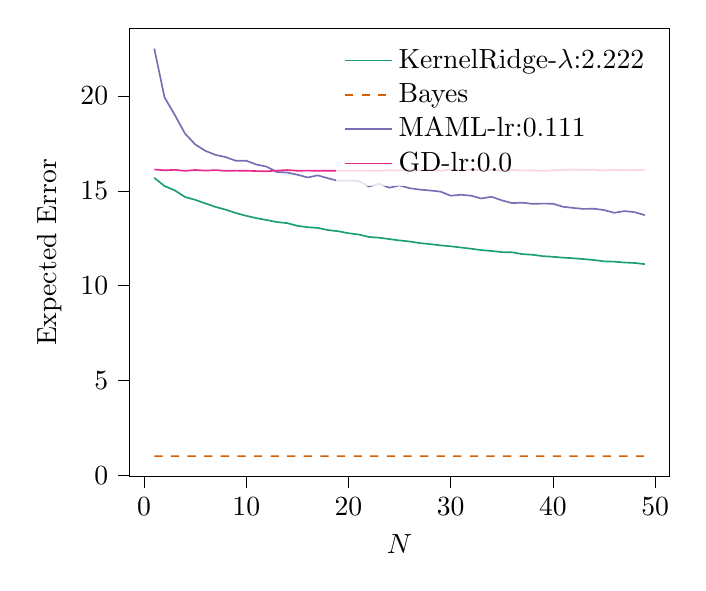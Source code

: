 % This file was created with tikzplotlib v0.10.1.
\begin{tikzpicture}

\definecolor{chocolate217952}{RGB}{217,95,2}
\definecolor{darkcyan27158119}{RGB}{27,158,119}
\definecolor{darkgray176}{RGB}{176,176,176}
\definecolor{deeppink23141138}{RGB}{231,41,138}
\definecolor{lightslategray117112179}{RGB}{117,112,179}

\begin{axis}[
legend cell align={left},
legend style={fill opacity=0.8, draw opacity=1, text opacity=1, draw=none},
tick align=outside,
tick pos=left,
x grid style={darkgray176},
xlabel={\(\displaystyle N\)},
xmin=-1.4, xmax=51.4,
xtick style={color=black},
y grid style={darkgray176},
ylabel={Expected Error},
ymin=-0.076, ymax=23.578,
ytick style={color=black}
]
\addplot [semithick, darkcyan27158119]
table {%
1 15.685
2 15.251
3 15.026
4 14.677
5 14.524
6 14.334
7 14.149
8 14.002
9 13.824
10 13.679
11 13.556
12 13.458
13 13.351
14 13.295
15 13.153
16 13.08
17 13.041
18 12.927
19 12.866
20 12.762
21 12.695
22 12.566
23 12.525
24 12.452
25 12.382
26 12.324
27 12.24
28 12.185
29 12.122
30 12.072
31 12.008
32 11.944
33 11.871
34 11.825
35 11.767
36 11.755
37 11.661
38 11.626
39 11.552
40 11.52
41 11.473
42 11.441
43 11.398
44 11.349
45 11.277
46 11.262
47 11.217
48 11.192
49 11.131
};
\addlegendentry{KernelRidge-$\lambda$:2.222}
\addplot [semithick, chocolate217952, dashed]
table {%
1 1.001
2 1.0
3 1.0
4 1.001
5 1.002
6 1.0
7 0.999
8 1.001
9 0.999
10 1.001
11 1.0
12 1.001
13 1.0
14 1.0
15 1.001
16 1.001
17 1.001
18 1.001
19 1.001
20 1.001
21 1.0
22 1.002
23 1.0
24 1.001
25 1.0
26 1.001
27 1.001
28 1.003
29 1.001
30 1.003
31 1.002
32 1.001
33 1.0
34 1.001
35 1.001
36 1.003
37 1.001
38 1.003
39 1.001
40 1.0
41 1.001
42 1.001
43 1.001
44 1.001
45 1.001
46 1.002
47 1.001
48 1.001
49 1.001
};
\addlegendentry{Bayes}
\addplot [semithick, lightslategray117112179]
table {%
1 22.503
2 19.933
3 19.009
4 18.024
5 17.447
6 17.107
7 16.894
8 16.775
9 16.582
10 16.587
11 16.385
12 16.274
13 15.992
14 15.965
15 15.849
16 15.704
17 15.814
18 15.662
19 15.521
20 15.542
21 15.515
22 15.227
23 15.37
24 15.163
25 15.287
26 15.136
27 15.063
28 15.015
29 14.957
30 14.741
31 14.792
32 14.741
33 14.595
34 14.685
35 14.497
36 14.351
37 14.374
38 14.312
39 14.324
40 14.318
41 14.155
42 14.097
43 14.043
44 14.057
45 13.985
46 13.84
47 13.93
48 13.873
49 13.714
};
\addlegendentry{MAML-lr:0.111}
\addplot [semithick, deeppink23141138]
table {%
1 16.126
2 16.081
3 16.105
4 16.052
5 16.098
6 16.065
7 16.092
8 16.051
9 16.063
10 16.059
11 16.04
12 16.03
13 16.066
14 16.095
15 16.057
16 16.066
17 16.054
18 16.057
19 16.062
20 16.067
21 16.064
22 16.063
23 16.048
24 16.087
25 16.065
26 16.117
27 16.067
28 16.102
29 16.06
30 16.121
31 16.08
32 16.11
33 16.083
34 16.105
35 16.077
36 16.101
37 16.064
38 16.077
39 16.049
40 16.084
41 16.094
42 16.122
43 16.099
44 16.113
45 16.073
46 16.106
47 16.089
48 16.098
49 16.09
};
\addlegendentry{GD-lr:0.0}
\end{axis}

\end{tikzpicture}
